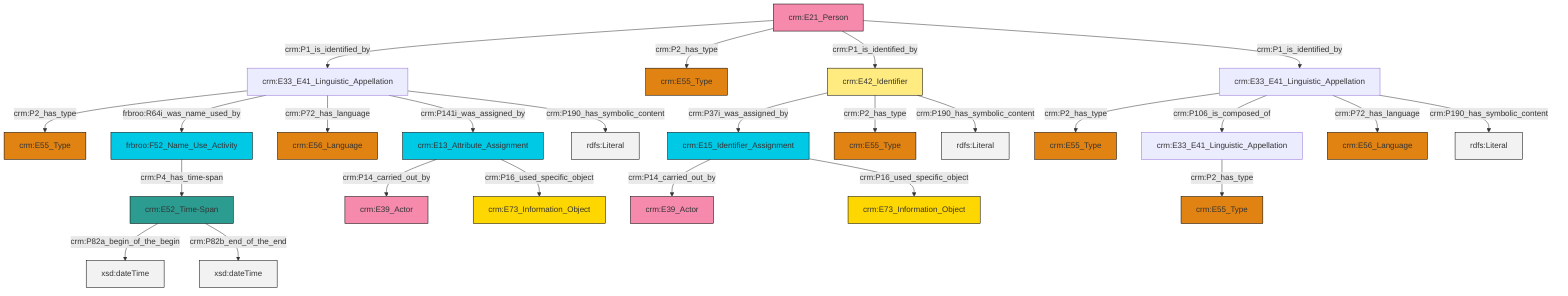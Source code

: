 graph TD
classDef Literal fill:#f2f2f2,stroke:#000000;
classDef CRM_Entity fill:#FFFFFF,stroke:#000000;
classDef Temporal_Entity fill:#00C9E6, stroke:#000000;
classDef Type fill:#E18312, stroke:#000000;
classDef Time-Span fill:#2C9C91, stroke:#000000;
classDef Appellation fill:#FFEB7F, stroke:#000000;
classDef Place fill:#008836, stroke:#000000;
classDef Persistent_Item fill:#B266B2, stroke:#000000;
classDef Conceptual_Object fill:#FFD700, stroke:#000000;
classDef Physical_Thing fill:#D2B48C, stroke:#000000;
classDef Actor fill:#f58aad, stroke:#000000;
classDef PC_Classes fill:#4ce600, stroke:#000000;
classDef Multi fill:#cccccc,stroke:#000000;

2["crm:E33_E41_Linguistic_Appellation"]:::Default -->|crm:P2_has_type| 3["crm:E55_Type"]:::Type
2["crm:E33_E41_Linguistic_Appellation"]:::Default -->|frbroo:R64i_was_name_used_by| 4["frbroo:F52_Name_Use_Activity"]:::Temporal_Entity
5["crm:E33_E41_Linguistic_Appellation"]:::Default -->|crm:P2_has_type| 6["crm:E55_Type"]:::Type
7["crm:E21_Person"]:::Actor -->|crm:P1_is_identified_by| 2["crm:E33_E41_Linguistic_Appellation"]:::Default
10["crm:E15_Identifier_Assignment"]:::Temporal_Entity -->|crm:P14_carried_out_by| 11["crm:E39_Actor"]:::Actor
4["frbroo:F52_Name_Use_Activity"]:::Temporal_Entity -->|crm:P4_has_time-span| 14["crm:E52_Time-Span"]:::Time-Span
10["crm:E15_Identifier_Assignment"]:::Temporal_Entity -->|crm:P16_used_specific_object| 15["crm:E73_Information_Object"]:::Conceptual_Object
2["crm:E33_E41_Linguistic_Appellation"]:::Default -->|crm:P72_has_language| 17["crm:E56_Language"]:::Type
18["crm:E33_E41_Linguistic_Appellation"]:::Default -->|crm:P2_has_type| 8["crm:E55_Type"]:::Type
18["crm:E33_E41_Linguistic_Appellation"]:::Default -->|crm:P106_is_composed_of| 5["crm:E33_E41_Linguistic_Appellation"]:::Default
2["crm:E33_E41_Linguistic_Appellation"]:::Default -->|crm:P141i_was_assigned_by| 25["crm:E13_Attribute_Assignment"]:::Temporal_Entity
14["crm:E52_Time-Span"]:::Time-Span -->|crm:P82a_begin_of_the_begin| 26[xsd:dateTime]:::Literal
2["crm:E33_E41_Linguistic_Appellation"]:::Default -->|crm:P190_has_symbolic_content| 30[rdfs:Literal]:::Literal
25["crm:E13_Attribute_Assignment"]:::Temporal_Entity -->|crm:P14_carried_out_by| 12["crm:E39_Actor"]:::Actor
7["crm:E21_Person"]:::Actor -->|crm:P2_has_type| 19["crm:E55_Type"]:::Type
31["crm:E42_Identifier"]:::Appellation -->|crm:P37i_was_assigned_by| 10["crm:E15_Identifier_Assignment"]:::Temporal_Entity
31["crm:E42_Identifier"]:::Appellation -->|crm:P2_has_type| 38["crm:E55_Type"]:::Type
14["crm:E52_Time-Span"]:::Time-Span -->|crm:P82b_end_of_the_end| 41[xsd:dateTime]:::Literal
7["crm:E21_Person"]:::Actor -->|crm:P1_is_identified_by| 31["crm:E42_Identifier"]:::Appellation
25["crm:E13_Attribute_Assignment"]:::Temporal_Entity -->|crm:P16_used_specific_object| 32["crm:E73_Information_Object"]:::Conceptual_Object
18["crm:E33_E41_Linguistic_Appellation"]:::Default -->|crm:P72_has_language| 0["crm:E56_Language"]:::Type
31["crm:E42_Identifier"]:::Appellation -->|crm:P190_has_symbolic_content| 44[rdfs:Literal]:::Literal
18["crm:E33_E41_Linguistic_Appellation"]:::Default -->|crm:P190_has_symbolic_content| 45[rdfs:Literal]:::Literal
7["crm:E21_Person"]:::Actor -->|crm:P1_is_identified_by| 18["crm:E33_E41_Linguistic_Appellation"]:::Default